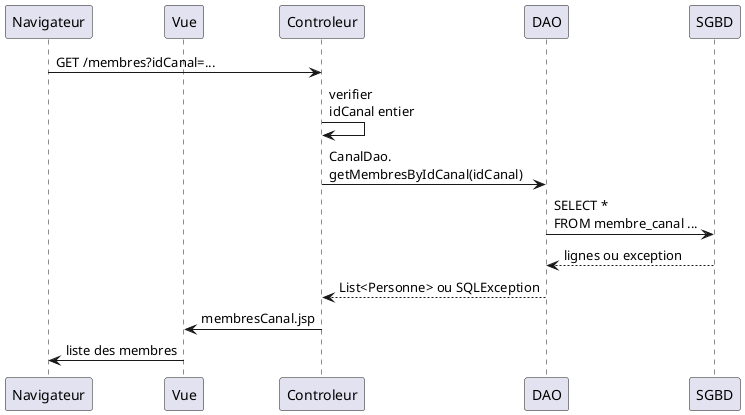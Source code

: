 @startuml
participant Navigateur
participant Vue

Navigateur -> Controleur: GET /membres?idCanal=...
Controleur -> Controleur: verifier\nidCanal entier
Controleur -> DAO: CanalDao.\ngetMembresByIdCanal(idCanal)
DAO -> SGBD: SELECT *\nFROM membre_canal ...
SGBD --> DAO: lignes ou exception
DAO --> Controleur: List<Personne> ou SQLException
Controleur -> Vue: membresCanal.jsp
Vue -> Navigateur: liste des membres

@enduml
